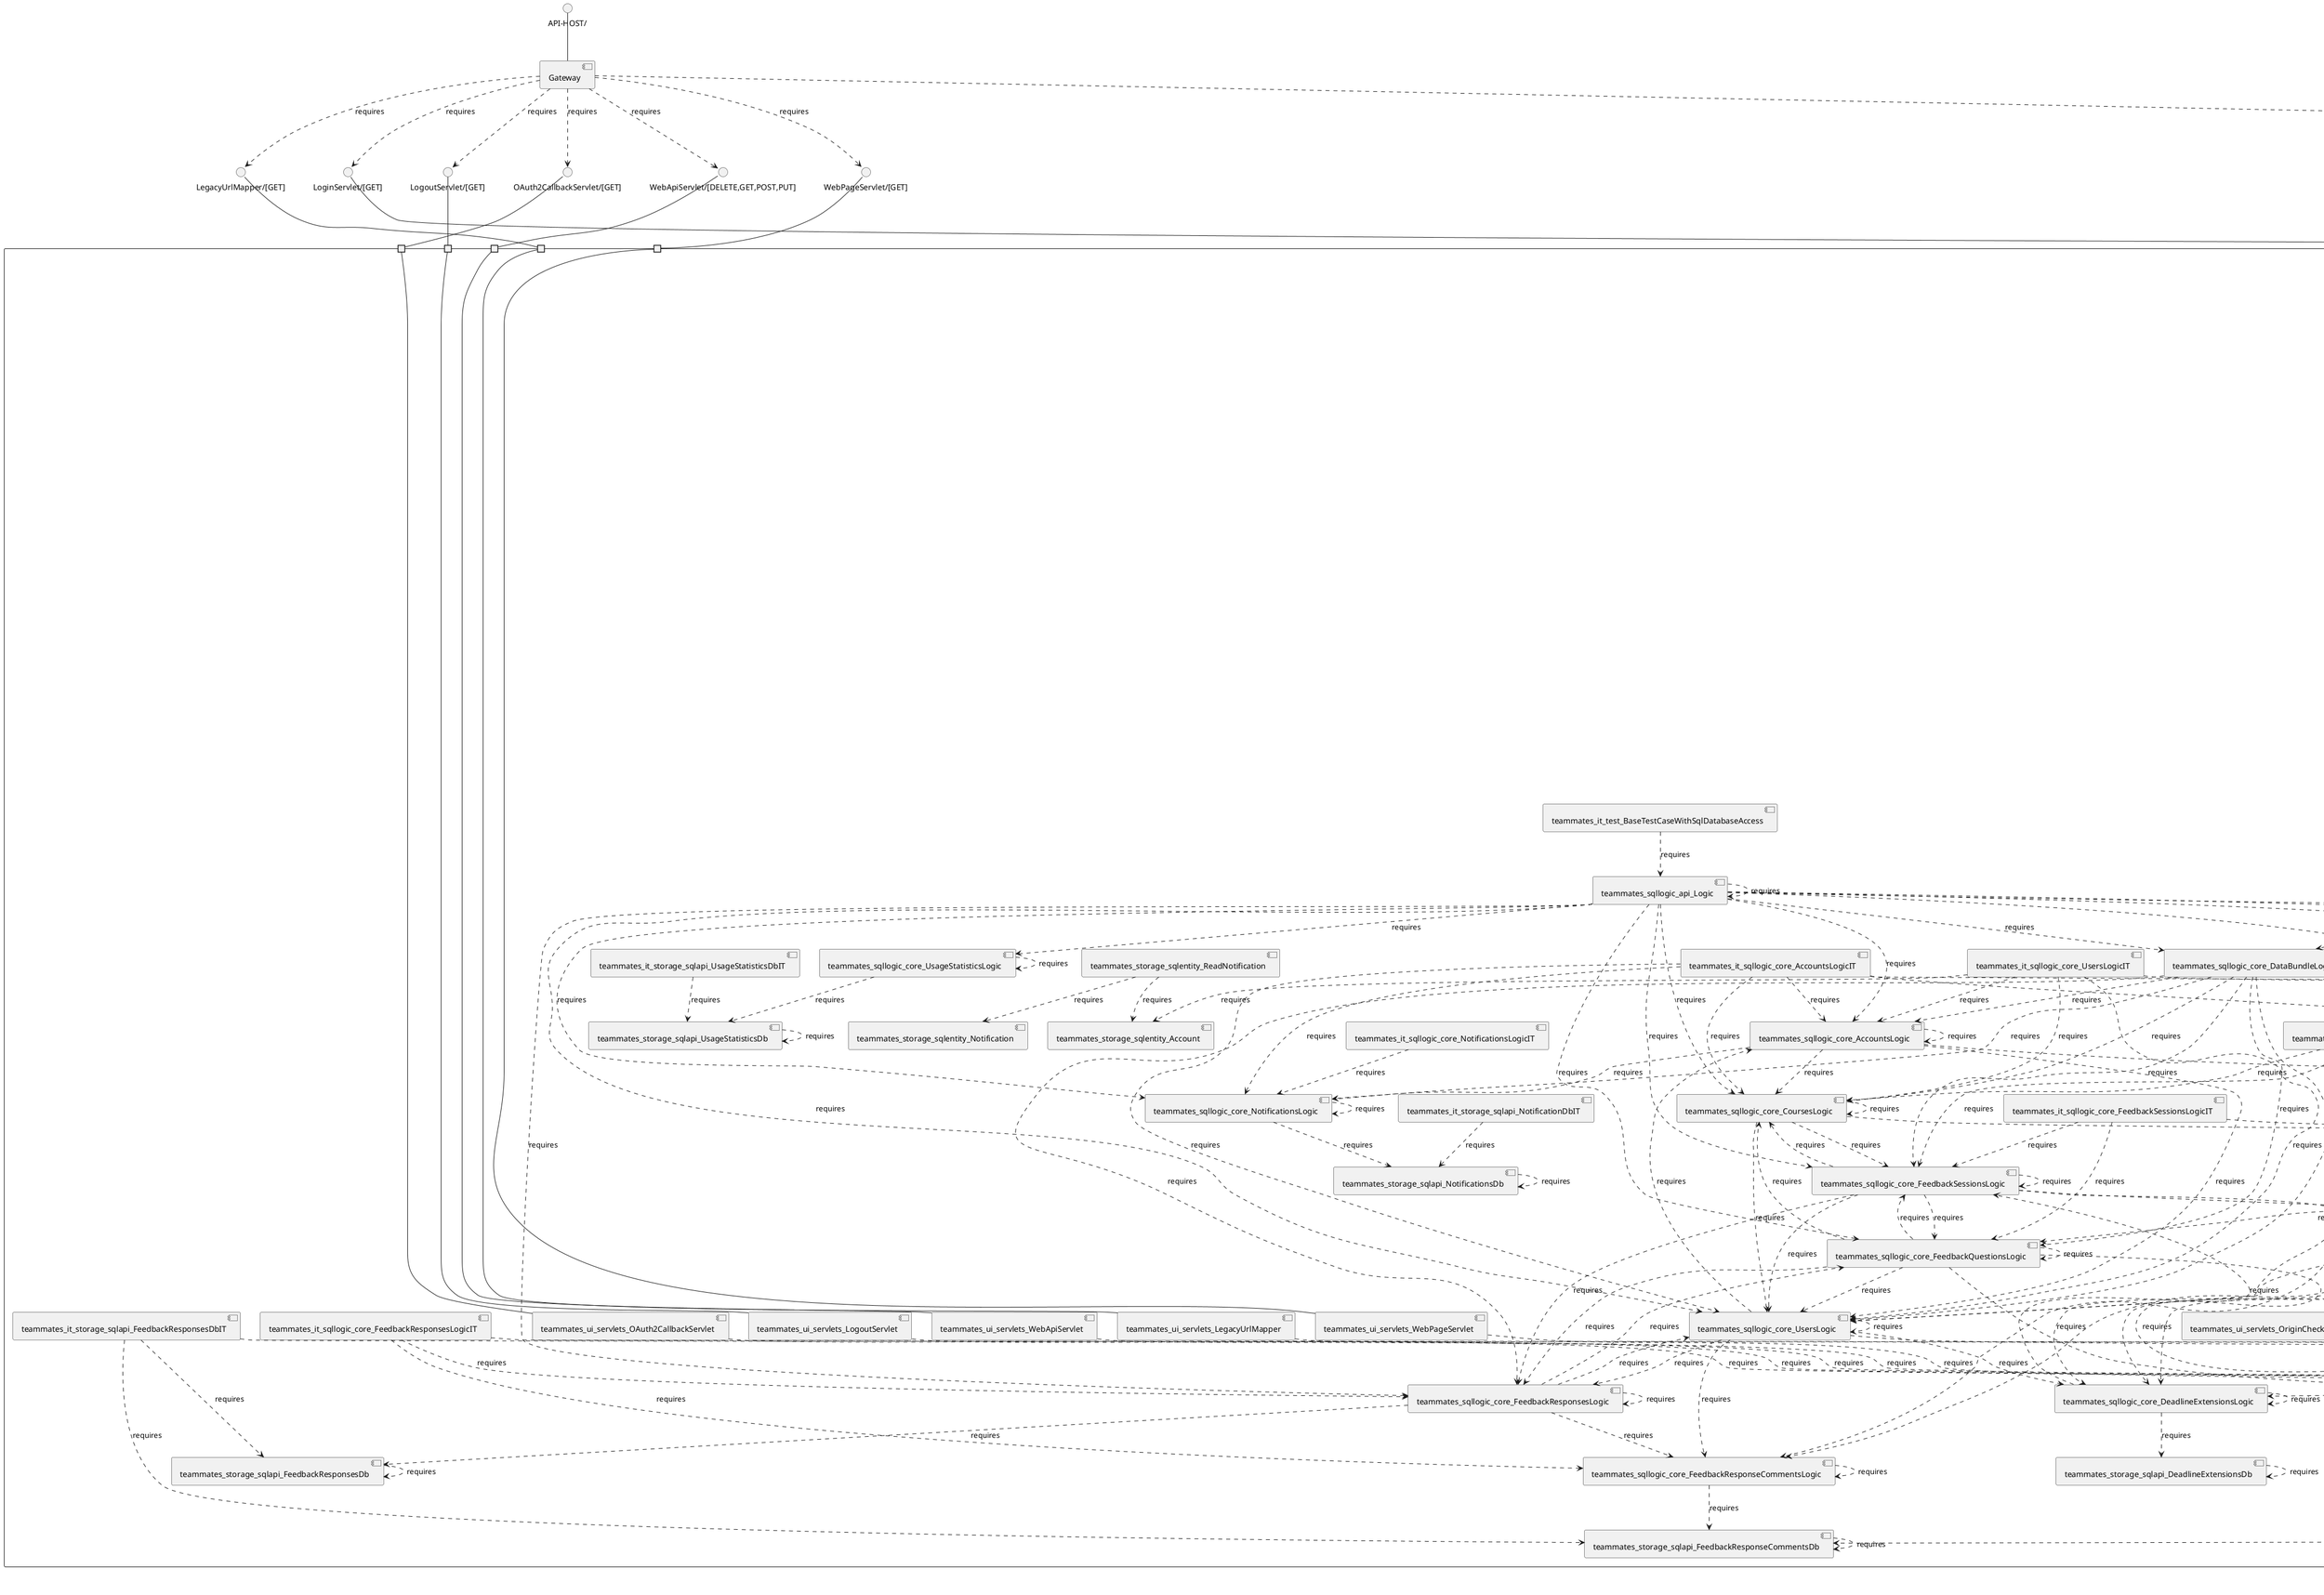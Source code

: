 @startuml
skinparam fixCircleLabelOverlapping true
skinparam componentStyle uml2
component "teammates\n\n\n\n\n\n" {
[teammates_it_storage_sqlapi_FeedbackSessionsDbIT]
[teammates_common_datatransfer_attributes_CourseAttributes]
[teammates_it_sqllogic_core_UsersLogicIT]
[teammates_common_datatransfer_questions_FeedbackRubricResponseDetails]
[teammates_client_scripts_DataMigrationForFeedbackSessionMismatchedTimezone]
[teammates_logic_external_GoogleRecaptchaService]
[teammates_ui_webapi_DatastoreBackupAction]
[teammates_ui_webapi_FeedbackSessionResendPublishedEmailWorkerAction]
[teammates_ui_output_FeedbackSessionLogData]
[teammates_storage_sqlentity_questions_FeedbackNumericalScaleQuestion]
[teammates_storage_sqlapi_UsageStatisticsDb]
[teammates_ui_webapi_UpdateInstructorPrivilegeAction]
[teammates_ui_output_FeedbackResponseCommentData]
[teammates_sqllogic_core_AccountRequestsLogic]
[teammates_logic_core_FeedbackSessionsLogic]
[teammates_storage_sqlentity_responses_FeedbackNumericalScaleResponse]
[teammates_storage_sqlsearch_AccountRequestSearchManager]
[teammates_storage_sqlentity_questions_FeedbackRubricQuestion]
[teammates_ui_webapi_CreateNotificationAction]
[teammates_storage_api_AccountsDb]
[teammates_common_datatransfer_questions_FeedbackMcqResponseDetails]
[teammates_storage_sqlentity_Student]
[teammates_it_storage_sqlapi_UsersDbIT]
[teammates_logic_core_InstructorsLogic]
[teammates_ui_webapi_CreateAccountAction]
[teammates_storage_sqlentity_FeedbackSession]
[teammates_storage_sqlapi_FeedbackSessionLogsDb]
[teammates_common_datatransfer_questions_FeedbackMsqQuestionDetails]
[teammates_it_storage_sqlsearch_AccountRequestSearchIT]
[teammates_it_storage_sqlapi_FeedbackSessionLogsDbIT]
[teammates_ui_webapi_FeedbackSessionRemindEmailWorkerAction]
[teammates_it_sqllogic_core_AccountRequestsLogicIT]
[teammates_storage_api_UsageStatisticsDb]
[teammates_storage_api_InstructorsDb]
[teammates_storage_api_FeedbackQuestionsDb]
[teammates_it_ui_webapi_SearchStudentsActionIT]
[teammates_storage_sqlentity_questions_FeedbackTextQuestion]
[teammates_ui_webapi_SubmitFeedbackResponsesAction]
[teammates_ui_output_FeedbackSessionData]
[teammates_storage_api_FeedbackResponseCommentsDb]
[teammates_ui_servlets_LegacyUrlMapper]
[teammates_it_sqllogic_core_DeadlineExtensionsLogicIT]
[teammates_it_storage_sqlsearch_InstructorSearchIT]
[teammates_logic_api_RecaptchaVerifier]
[teammates_sqllogic_core_FeedbackQuestionsLogic]
[teammates_common_util_StringHelper]
[teammates_client_scripts_testdataconversion_ConvertDatastoreJsonToSqlJson]
[teammates_storage_sqlentity_Account]
[teammates_sqllogic_core_UsageStatisticsLogic]
[teammates_it_sqllogic_core_NotificationsLogicIT]
[teammates_storage_sqlentity_questions_FeedbackContributionQuestion]
[teammates_common_datatransfer_questions_FeedbackTextResponseDetails]
[teammates_storage_search_StudentSearchManager]
[teammates_ui_webapi_UnpublishFeedbackSessionAction]
[teammates_logic_api_EmailGenerator]
[teammates_storage_sqlsearch_InstructorSearchDocument]
[teammates_storage_api_AccountRequestsDb]
[teammates_sqllogic_core_AccountsLogic]
[teammates_it_storage_sqlapi_CoursesDbIT]
[teammates_common_datatransfer_attributes_FeedbackQuestionAttributes]
[teammates_common_datatransfer_questions_FeedbackMsqResponseDetails]
[teammates_storage_sqlapi_FeedbackQuestionsDb]
[teammates_common_datatransfer_InstructorPermissionSet]
[teammates_ui_output_FeedbackResponseData]
[teammates_logic_external_EmptyRecaptchaService]
[teammates_ui_webapi_CreateFeedbackSessionLogAction]
[teammates_ui_servlets_LogoutServlet]
[teammates_sqllogic_api_Logic]
[teammates_logic_core_LogicStarter]
[teammates_storage_sqlapi_FeedbackResponseCommentsDb]
[teammates_ui_webapi_CreateFeedbackSessionAction]
[teammates_it_sqllogic_core_DataBundleLogicIT]
[teammates_storage_sqlapi_EntitiesDb]
[teammates_storage_search_StudentSearchDocument]
[teammates_it_sqllogic_core_FeedbackQuestionsLogicIT]
[teammates_it_sqllogic_core_AccountsLogicIT]
[teammates_sqllogic_core_NotificationsLogic]
[teammates_common_datatransfer_TeamEvalResult]
[teammates_logic_api_EmailSender]
[teammates_logic_core_FeedbackResponseCommentsLogic]
[teammates_storage_api_StudentsDb]
[teammates_common_datatransfer_InstructorPrivileges]
[teammates_common_datatransfer_DataBundle]
[teammates_common_datatransfer_questions_FeedbackMcqQuestionDetails]
[teammates_storage_sqlentity_responses_FeedbackConstantSumResponse]
[teammates_logic_core_FeedbackResponsesLogic]
[teammates_ui_servlets_WebPageServlet]
[teammates_common_datatransfer_questions_FeedbackConstantSumQuestionDetails]
[teammates_it_sqllogic_core_FeedbackSessionsLogicIT]
[teammates_logic_core_NotificationsLogic]
[teammates_storage_sqlapi_NotificationsDb]
[teammates_ui_servlets_OAuth2CallbackServlet]
[teammates_storage_sqlentity_Course]
[teammates_common_datatransfer_questions_FeedbackContributionResponseDetails]
[teammates_storage_sqlapi_UsersDb]
[teammates_logic_core_AccountRequestsLogic]
[teammates_storage_sqlentity_DeadlineExtension]
[teammates_storage_sqlentity_FeedbackSessionLog]
[teammates_storage_sqlentity_responses_FeedbackContributionResponse]
[teammates_ui_servlets_RequestTraceFilter]
[teammates_it_ui_webapi_SearchInstructorsActionIT]
[teammates_common_datatransfer_questions_FeedbackRankRecipientsResponseDetails]
[teammates_common_datatransfer_attributes_FeedbackResponseAttributes]
[teammates_storage_search_InstructorSearchManager]
[teammates_storage_sqlapi_CoursesDb]
[teammates_storage_api_NotificationsDb]
[teammates_logic_core_DeadlineExtensionsLogic]
[teammates_ui_servlets_LoginServlet]
[teammates_storage_sqlsearch_SearchManagerFactory]
[teammates_it_sqllogic_api_EmailGeneratorTestIT]
[teammates_client_scripts_DataMigrationForTeamNameInResponseGiver]
[teammates_logic_external_EmptyAuthService]
[teammates_it_ui_webapi_StudentSearchIndexingWorkerActionIT]
[teammates_ui_servlets_OriginCheckFilter]
[teammates_storage_sqlapi_FeedbackSessionsDb]
[teammates_sqllogic_core_DataBundleLogic]
[teammates_sqllogic_core_LogicStarter]
[teammates_it_sqllogic_core_FeedbackResponsesLogicIT]
[teammates_common_datatransfer_questions_FeedbackNumericalScaleQuestionDetails]
[teammates_ui_webapi_SendErrorReportAction]
[teammates_ui_webapi_FeedbackSessionRemindParticularUsersEmailWorkerAction]
[teammates_ui_output_FeedbackQuestionData]
[teammates_storage_sqlentity_responses_FeedbackMsqResponse]
[teammates_storage_sqlentity_questions_FeedbackConstantSumQuestion]
[teammates_ui_output_CourseData]
[teammates_common_datatransfer_questions_FeedbackRubricQuestionDetails]
[teammates_storage_sqlentity_responses_FeedbackRubricResponse]
[teammates_logic_core_FeedbackQuestionsLogic]
[teammates_common_datatransfer_SqlDataBundle]
[teammates_common_util_Logger]
[teammates_common_datatransfer_attributes_InstructorAttributes]
[teammates_storage_sqlentity_Instructor]
[teammates_storage_sqlentity_FeedbackResponseComment]
[teammates_client_scripts_PopulateCourseSearchDocuments]
[teammates_it_storage_sqlapi_UsageStatisticsDbIT]
[teammates_logic_core_StudentsLogic]
[teammates_ui_webapi_PublishFeedbackSessionAction]
[teammates_main_Application]
[teammates_it_storage_sqlsearch_StudentSearchIT]
[teammates_common_util_Config]
[teammates_ui_webapi_ArchiveCourseAction]
[teammates_logic_api_Logic]
[teammates_storage_sqlentity_Team]
[teammates_storage_search_InstructorSearchDocument]
[teammates_ui_webapi_FeedbackSessionUnpublishedEmailWorkerAction]
[teammates_logic_external_SendgridService]
[teammates_sqllogic_core_DeadlineExtensionsLogic]
[teammates_logic_core_DataBundleLogic]
[teammates_logic_external_FirebaseAuthService]
[teammates_logic_external_MailjetService]
[teammates_it_test_BaseTestCaseWithSqlDatabaseAccess]
[teammates_ui_webapi_FeedbackSessionOpeningSoonRemindersAction]
[teammates_storage_sqlapi_AccountsDb]
[teammates_storage_api_FeedbackSessionsDb]
[teammates_ui_webapi_FeedbackSessionOpeningRemindersAction]
[teammates_it_storage_sqlapi_NotificationDbIT]
[teammates_it_sqllogic_core_FeedbackSessionLogsLogicIT]
[teammates_client_scripts_GenerateUsageStatisticsObjects]
[teammates_it_ui_webapi_UpdateFeedbackSessionLogsActionIT]
[teammates_logic_core_AccountsLogic]
[teammates_ui_servlets_WebApiServlet]
[teammates_logic_external_MailgunService]
[teammates_client_scripts_testdataconversion_DataStoreToSqlConverter]
[teammates_it_storage_sqlapi_AccountsDbIT]
[teammates_logic_external_LocalTaskQueueService]
[teammates_ui_webapi_UpdateFeedbackSessionAction]
[teammates_ui_request_InstructorPrivilegeUpdateRequest]
[teammates_storage_sqlsearch_StudentSearchManager]
[teammates_storage_sqlentity_questions_FeedbackMcqQuestion]
[teammates_ui_output_InstructorPrivilegeData]
[teammates_storage_sqlentity_Section]
[teammates_storage_api_FeedbackResponsesDb]
[teammates_logic_api_TaskQueuer]
[teammates_logic_external_EmptyEmailService]
[teammates_sqllogic_api_SqlEmailGenerator]
[teammates_storage_sqlapi_DeadlineExtensionsDb]
[teammates_ui_webapi_FeedbackSessionPublishedEmailWorkerAction]
[teammates_logic_core_CoursesLogic]
[teammates_ui_webapi_CalculateUsageStatisticsAction]
[teammates_sqllogic_core_CoursesLogic]
[teammates_storage_sqlapi_AccountRequestsDb]
[teammates_storage_sqlentity_responses_FeedbackRankRecipientsResponse]
[teammates_common_datatransfer_questions_FeedbackRankOptionsResponseDetails]
[teammates_it_storage_sqlapi_FeedbackResponseCommentsDbIT]
[teammates_storage_sqlentity_responses_FeedbackRankOptionsResponse]
[teammates_sqllogic_core_FeedbackResponsesLogic]
[teammates_logic_core_UsageStatisticsLogic]
[teammates_storage_sqlentity_responses_FeedbackMcqResponse]
[teammates_common_datatransfer_questions_FeedbackTextQuestionDetails]
[teammates_storage_api_CoursesDb]
[teammates_logic_api_AuthProxy]
[teammates_it_storage_sqlapi_AccountRequestsDbIT]
[teammates_ui_webapi_FeedbackSessionClosingRemindersAction]
[teammates_sqllogic_core_FeedbackSessionsLogic]
[teammates_ui_webapi_ResetAccountRequestAction]
[teammates_ui_webapi_JoinCourseAction]
[teammates_ui_webapi_FeedbackSessionClosedRemindersAction]
[teammates_it_storage_sqlapi_FeedbackResponsesDbIT]
[teammates_storage_sqlentity_responses_FeedbackTextResponse]
[teammates_sqllogic_core_FeedbackResponseCommentsLogic]
[teammates_sqllogic_core_UsersLogic]
[teammates_common_datatransfer_questions_FeedbackConstantSumResponseDetails]
[teammates_storage_sqlapi_FeedbackResponsesDb]
[teammates_client_scripts_testdataconversion_UuidGenerator]
[teammates_storage_search_SearchManagerFactory]
[teammates_storage_search_AccountRequestSearchManager]
[teammates_logic_external_GoogleCloudTasksService]
[teammates_sqllogic_core_FeedbackSessionLogsLogic]
[teammates_it_storage_sqlapi_FeedbackQuestionsDbIT]
[teammates_storage_sqlentity_ReadNotification]
[teammates_storage_api_DeadlineExtensionsDb]
[teammates_common_datatransfer_questions_FeedbackNumericalScaleResponseDetails]
[teammates_common_datatransfer_questions_FeedbackContributionQuestionDetails]
[teammates_storage_sqlsearch_StudentSearchDocument]
[teammates_storage_sqlsearch_InstructorSearchManager]
[teammates_storage_sqlentity_questions_FeedbackMsqQuestion]
[teammates_logic_api_UserProvision]
[teammates_storage_sqlentity_Notification]
portin " " as teammates_requires_OAuth2CallbackServlet_GET_
portin " " as teammates_requires_LogoutServlet_GET_
portin " " as teammates_requires_WebApiServlet_DELETE_GET_POST_PUT_
portin " " as teammates_requires_LegacyUrlMapper_GET_
portin " " as teammates_requires_WebPageServlet_GET_
portin " " as teammates_requires_LoginServlet_GET_
[teammates_sqllogic_core_DataBundleLogic]..>[teammates_sqllogic_core_DataBundleLogic] : requires
[teammates_sqllogic_core_UsersLogic]..>[teammates_sqllogic_core_FeedbackResponseCommentsLogic] : requires
[teammates_storage_api_AccountRequestsDb]..>[teammates_storage_api_AccountRequestsDb] : requires
[teammates_logic_api_UserProvision]..>[teammates_logic_core_InstructorsLogic] : requires
[teammates_ui_output_FeedbackQuestionData]..>[teammates_common_datatransfer_questions_FeedbackNumericalScaleQuestionDetails] : requires
[teammates_logic_core_AccountRequestsLogic]..>[teammates_storage_api_AccountRequestsDb] : requires
[teammates_ui_output_FeedbackResponseData]..>[teammates_common_datatransfer_questions_FeedbackConstantSumResponseDetails] : requires
[teammates_logic_core_FeedbackSessionsLogic]..>[teammates_logic_core_StudentsLogic] : requires
[teammates_it_storage_sqlapi_UsersDbIT]..>[teammates_storage_sqlapi_AccountsDb] : requires
[teammates_it_ui_webapi_SearchStudentsActionIT]..>[teammates_storage_sqlentity_Student] : requires
[teammates_it_storage_sqlsearch_InstructorSearchIT]..>[teammates_common_datatransfer_SqlDataBundle] : requires
[teammates_sqllogic_core_DeadlineExtensionsLogic]..>[teammates_sqllogic_core_FeedbackSessionsLogic] : requires
[teammates_logic_core_StudentsLogic]..>[teammates_logic_core_FeedbackSessionsLogic] : requires
[teammates_ui_webapi_CreateAccountAction]..>[teammates_common_util_Logger] : requires
[teammates_logic_api_AuthProxy]..>[teammates_logic_external_EmptyAuthService] : requires
[teammates_logic_api_RecaptchaVerifier]..>[teammates_logic_external_GoogleRecaptchaService] : requires
[teammates_it_sqllogic_core_FeedbackResponsesLogicIT]..>[teammates_sqllogic_core_FeedbackResponsesLogic] : requires
[teammates_storage_sqlapi_DeadlineExtensionsDb]..>[teammates_storage_sqlapi_DeadlineExtensionsDb] : requires
[teammates_logic_api_UserProvision]..>[teammates_logic_api_UserProvision] : requires
[teammates_common_datatransfer_attributes_FeedbackResponseAttributes]..>[teammates_common_datatransfer_questions_FeedbackConstantSumResponseDetails] : requires
[teammates_storage_sqlapi_FeedbackQuestionsDb]..>[teammates_storage_sqlapi_FeedbackQuestionsDb] : requires
[teammates_sqllogic_core_NotificationsLogic]..>[teammates_storage_sqlapi_NotificationsDb] : requires
[teammates_logic_core_FeedbackSessionsLogic]..>[teammates_logic_core_InstructorsLogic] : requires
[teammates_it_sqllogic_api_EmailGeneratorTestIT]..>[teammates_common_datatransfer_SqlDataBundle] : requires
[teammates_storage_sqlapi_FeedbackResponsesDb]..>[teammates_storage_sqlapi_FeedbackResponsesDb] : requires
[teammates_logic_core_CoursesLogic]..>[teammates_logic_core_DeadlineExtensionsLogic] : requires
[teammates_logic_api_UserProvision]..>[teammates_logic_core_StudentsLogic] : requires
[teammates_logic_core_CoursesLogic]..>[teammates_storage_api_CoursesDb] : requires
[teammates_logic_core_FeedbackSessionsLogic]..>[teammates_storage_api_FeedbackSessionsDb] : requires
[teammates_client_scripts_testdataconversion_DataStoreToSqlConverter]..>[teammates_client_scripts_testdataconversion_UuidGenerator] : requires
[teammates_ui_output_FeedbackResponseData]..>[teammates_common_datatransfer_questions_FeedbackMcqResponseDetails] : requires
[teammates_sqllogic_core_CoursesLogic]..>[teammates_sqllogic_core_UsersLogic] : requires
[teammates_logic_api_Logic]..>[teammates_logic_core_AccountsLogic] : requires
[teammates_client_scripts_GenerateUsageStatisticsObjects]..>[teammates_logic_api_Logic] : requires
[teammates_sqllogic_api_SqlEmailGenerator]..>[teammates_sqllogic_core_CoursesLogic] : requires
[teammates_logic_core_FeedbackSessionsLogic]..>[teammates_logic_core_FeedbackResponsesLogic] : requires
[teammates_sqllogic_core_FeedbackSessionLogsLogic]..>[teammates_sqllogic_core_FeedbackSessionLogsLogic] : requires
[teammates_it_sqllogic_core_FeedbackQuestionsLogicIT]..>[teammates_common_datatransfer_SqlDataBundle] : requires
[teammates_common_datatransfer_attributes_FeedbackResponseAttributes]..>[teammates_common_datatransfer_questions_FeedbackContributionResponseDetails] : requires
[teammates_storage_sqlentity_FeedbackResponseComment]..>[teammates_storage_sqlentity_responses_FeedbackNumericalScaleResponse] : requires
[teammates_sqllogic_api_SqlEmailGenerator]..>[teammates_sqllogic_core_FeedbackSessionsLogic] : requires
[teammates_sqllogic_api_Logic]..>[teammates_sqllogic_api_Logic] : requires
[teammates_logic_core_UsageStatisticsLogic]..>[teammates_logic_core_StudentsLogic] : requires
[teammates_sqllogic_core_NotificationsLogic]..>[teammates_sqllogic_core_NotificationsLogic] : requires
[teammates_ui_output_FeedbackSessionData]..>[teammates_common_datatransfer_InstructorPermissionSet] : requires
[teammates_sqllogic_core_DataBundleLogic]..>[teammates_sqllogic_core_AccountsLogic] : requires
[teammates_logic_core_UsageStatisticsLogic]..>[teammates_storage_api_UsageStatisticsDb] : requires
[teammates_logic_core_AccountsLogic]..>[teammates_logic_core_CoursesLogic] : requires
[teammates_logic_core_AccountsLogic]..>[teammates_storage_api_AccountsDb] : requires
[teammates_common_datatransfer_InstructorPrivileges]..>[teammates_common_datatransfer_InstructorPermissionSet] : requires
[teammates_storage_search_InstructorSearchManager]..>[teammates_storage_api_CoursesDb] : requires
[teammates_logic_api_TaskQueuer]..>[teammates_common_util_Logger] : requires
[teammates_sqllogic_core_AccountsLogic]..>[teammates_sqllogic_core_AccountsLogic] : requires
[teammates_it_storage_sqlapi_FeedbackSessionLogsDbIT]..>[teammates_common_datatransfer_SqlDataBundle] : requires
[teammates_logic_core_UsageStatisticsLogic]..>[teammates_logic_core_CoursesLogic] : requires
[teammates_storage_search_InstructorSearchDocument]..>[teammates_common_datatransfer_attributes_CourseAttributes] : requires
[teammates_it_sqllogic_core_UsersLogicIT]..>[teammates_sqllogic_core_CoursesLogic] : requires
[teammates_ui_output_FeedbackResponseData]..>[teammates_common_datatransfer_questions_FeedbackContributionResponseDetails] : requires
[teammates_ui_servlets_LoginServlet]..>[teammates_common_util_Logger] : requires
[teammates_logic_core_UsageStatisticsLogic]..>[teammates_logic_core_InstructorsLogic] : requires
[teammates_sqllogic_core_FeedbackResponseCommentsLogic]..>[teammates_storage_sqlapi_FeedbackResponseCommentsDb] : requires
[teammates_ui_webapi_CreateFeedbackSessionLogAction]..>[teammates_common_util_Logger] : requires
[teammates_ui_servlets_OAuth2CallbackServlet]..>[teammates_common_util_Logger] : requires
[teammates_sqllogic_core_DataBundleLogic]..>[teammates_sqllogic_core_FeedbackSessionsLogic] : requires
[teammates_sqllogic_core_AccountsLogic]..>[teammates_storage_sqlapi_AccountsDb] : requires
[teammates_storage_sqlentity_FeedbackResponseComment]..>[teammates_storage_sqlentity_responses_FeedbackTextResponse] : requires
[teammates_logic_api_TaskQueuer]..>[teammates_logic_external_GoogleCloudTasksService] : requires
[teammates_logic_core_FeedbackResponsesLogic]..>[teammates_logic_core_FeedbackResponseCommentsLogic] : requires
[teammates_sqllogic_core_UsersLogic]..>[teammates_storage_sqlapi_UsersDb] : requires
[teammates_logic_core_DataBundleLogic]..>[teammates_storage_api_InstructorsDb] : requires
[teammates_sqllogic_core_CoursesLogic]..>[teammates_storage_sqlapi_CoursesDb] : requires
[teammates_logic_api_Logic]..>[teammates_logic_core_UsageStatisticsLogic] : requires
[teammates_logic_core_FeedbackResponseCommentsLogic]..>[teammates_logic_core_InstructorsLogic] : requires
[teammates_sqllogic_core_AccountsLogic]..>[teammates_sqllogic_core_CoursesLogic] : requires
[teammates_it_sqllogic_core_DeadlineExtensionsLogicIT]..>[teammates_common_datatransfer_SqlDataBundle] : requires
[teammates_logic_core_StudentsLogic]..>[teammates_logic_core_FeedbackResponsesLogic] : requires
[teammates_ui_webapi_FeedbackSessionOpeningSoonRemindersAction]..>[teammates_common_util_Logger] : requires
[teammates_storage_sqlentity_responses_FeedbackNumericalScaleResponse]..>[teammates_common_datatransfer_questions_FeedbackNumericalScaleResponseDetails] : requires
[teammates_logic_api_Logic]..>[teammates_logic_core_FeedbackSessionsLogic] : requires
[teammates_storage_sqlsearch_SearchManagerFactory]..>[teammates_storage_sqlsearch_InstructorSearchManager] : requires
[teammates_sqllogic_core_UsersLogic]..>[teammates_sqllogic_core_FeedbackResponsesLogic] : requires
[teammates_logic_core_InstructorsLogic]..>[teammates_storage_api_InstructorsDb] : requires
[teammates_it_storage_sqlsearch_InstructorSearchIT]..>[teammates_storage_sqlapi_UsersDb] : requires
[teammates_logic_core_InstructorsLogic]..>[teammates_logic_core_DeadlineExtensionsLogic] : requires
[teammates_logic_core_FeedbackQuestionsLogic]..>[teammates_common_util_Logger] : requires
[teammates_sqllogic_api_Logic]..>[teammates_sqllogic_core_FeedbackQuestionsLogic] : requires
[teammates_logic_core_AccountRequestsLogic]..>[teammates_logic_core_AccountRequestsLogic] : requires
[teammates_sqllogic_core_DataBundleLogic]..>[teammates_sqllogic_core_UsersLogic] : requires
[teammates_ui_servlets_LogoutServlet]..>[teammates_common_util_Logger] : requires
[teammates_it_sqllogic_core_FeedbackQuestionsLogicIT]..>[teammates_sqllogic_core_FeedbackQuestionsLogic] : requires
[teammates_storage_api_InstructorsDb]..>[teammates_storage_api_InstructorsDb] : requires
[teammates_storage_sqlentity_responses_FeedbackContributionResponse]..>[teammates_common_datatransfer_questions_FeedbackContributionResponseDetails] : requires
[teammates_storage_sqlapi_FeedbackSessionLogsDb]..>[teammates_storage_sqlapi_FeedbackSessionLogsDb] : requires
[teammates_storage_sqlentity_Section]..>[teammates_storage_sqlentity_Course] : requires
[teammates_ui_webapi_FeedbackSessionRemindParticularUsersEmailWorkerAction]..>[teammates_common_util_Logger] : requires
[teammates_storage_sqlsearch_AccountRequestSearchManager]..>[teammates_storage_sqlapi_AccountRequestsDb] : requires
[teammates_storage_sqlsearch_StudentSearchManager]..>[teammates_storage_sqlapi_UsersDb] : requires
[teammates_logic_core_FeedbackResponseCommentsLogic]..>[teammates_logic_core_FeedbackResponsesLogic] : requires
[teammates_logic_api_RecaptchaVerifier]..>[teammates_logic_api_RecaptchaVerifier] : requires
[teammates_logic_core_UsageStatisticsLogic]..>[teammates_logic_core_AccountRequestsLogic] : requires
[teammates_storage_search_StudentSearchManager]..>[teammates_storage_api_StudentsDb] : requires
[teammates_it_sqllogic_core_UsersLogicIT]..>[teammates_sqllogic_core_AccountsLogic] : requires
[teammates_sqllogic_core_FeedbackQuestionsLogic]..>[teammates_sqllogic_core_UsersLogic] : requires
[teammates_it_sqllogic_core_AccountsLogicIT]..>[teammates_common_datatransfer_SqlDataBundle] : requires
[teammates_sqllogic_core_FeedbackQuestionsLogic]..>[teammates_sqllogic_core_FeedbackResponsesLogic] : requires
[teammates_logic_core_FeedbackSessionsLogic]..>[teammates_logic_core_CoursesLogic] : requires
[teammates_logic_core_InstructorsLogic]..>[teammates_logic_core_FeedbackResponsesLogic] : requires
[teammates_common_datatransfer_attributes_FeedbackResponseAttributes]..>[teammates_common_datatransfer_questions_FeedbackMcqResponseDetails] : requires
[teammates_ui_webapi_CreateFeedbackSessionAction]..>[teammates_common_util_Logger] : requires
[teammates_sqllogic_api_Logic]..>[teammates_sqllogic_core_FeedbackResponseCommentsLogic] : requires
[teammates_storage_api_FeedbackResponseCommentsDb]..>[teammates_storage_api_FeedbackResponseCommentsDb] : requires
[teammates_sqllogic_core_DataBundleLogic]..>[teammates_sqllogic_core_FeedbackQuestionsLogic] : requires
[teammates_it_storage_sqlapi_UsageStatisticsDbIT]..>[teammates_storage_sqlapi_UsageStatisticsDb] : requires
[teammates_it_storage_sqlapi_FeedbackSessionsDbIT]..>[teammates_storage_sqlapi_CoursesDb] : requires
[teammates_logic_api_TaskQueuer]..>[teammates_logic_external_LocalTaskQueueService] : requires
[teammates_logic_api_Logic]..>[teammates_logic_core_FeedbackQuestionsLogic] : requires
[teammates_ui_output_FeedbackResponseData]..>[teammates_common_datatransfer_questions_FeedbackRankOptionsResponseDetails] : requires
[teammates_storage_sqlentity_FeedbackResponseComment]..>[teammates_storage_sqlentity_responses_FeedbackRubricResponse] : requires
[teammates_ui_output_FeedbackResponseData]..>[teammates_common_datatransfer_questions_FeedbackRubricResponseDetails] : requires
[teammates_logic_core_FeedbackQuestionsLogic]..>[teammates_logic_core_FeedbackResponsesLogic] : requires
[teammates_storage_sqlentity_FeedbackSessionLog]..>[teammates_storage_sqlentity_Student] : requires
[teammates_sqllogic_core_FeedbackSessionsLogic]..>[teammates_sqllogic_core_FeedbackSessionsLogic] : requires
[teammates_ui_webapi_JoinCourseAction]..>[teammates_common_util_Logger] : requires
[teammates_it_ui_webapi_UpdateFeedbackSessionLogsActionIT]..>[teammates_storage_sqlentity_Course] : requires
[teammates_ui_webapi_PublishFeedbackSessionAction]..>[teammates_common_util_Logger] : requires
[teammates_ui_webapi_ResetAccountRequestAction]..>[teammates_common_util_Logger] : requires
[teammates_sqllogic_core_DataBundleLogic]..>[teammates_sqllogic_core_CoursesLogic] : requires
[teammates_logic_api_Logic]..>[teammates_logic_core_DataBundleLogic] : requires
[teammates_it_storage_sqlapi_UsersDbIT]..>[teammates_storage_sqlapi_CoursesDb] : requires
[teammates_sqllogic_api_SqlEmailGenerator]..>[teammates_sqllogic_core_UsersLogic] : requires
[teammates_logic_core_StudentsLogic]..>[teammates_logic_core_DeadlineExtensionsLogic] : requires
[teammates_storage_api_UsageStatisticsDb]..>[teammates_storage_api_UsageStatisticsDb] : requires
[teammates_common_datatransfer_attributes_FeedbackQuestionAttributes]..>[teammates_common_datatransfer_questions_FeedbackRubricQuestionDetails] : requires
[teammates_logic_core_CoursesLogic]..>[teammates_logic_core_FeedbackSessionsLogic] : requires
[teammates_logic_core_CoursesLogic]..>[teammates_logic_core_CoursesLogic] : requires
[teammates_ui_webapi_ArchiveCourseAction]..>[teammates_common_util_Logger] : requires
[teammates_storage_api_DeadlineExtensionsDb]..>[teammates_storage_api_DeadlineExtensionsDb] : requires
[teammates_logic_core_FeedbackSessionsLogic]..>[teammates_logic_core_FeedbackSessionsLogic] : requires
[teammates_storage_sqlentity_FeedbackResponseComment]..>[teammates_storage_sqlentity_responses_FeedbackContributionResponse] : requires
[teammates_it_ui_webapi_StudentSearchIndexingWorkerActionIT]..>[teammates_storage_sqlentity_Student] : requires
[teammates_storage_sqlentity_questions_FeedbackConstantSumQuestion]..>[teammates_common_datatransfer_questions_FeedbackConstantSumQuestionDetails] : requires
[teammates_main_Application]..>[teammates_common_util_Logger] : requires
[teammates_ui_servlets_RequestTraceFilter]..>[teammates_common_util_Logger] : requires
[teammates_it_storage_sqlapi_FeedbackQuestionsDbIT]..>[teammates_storage_sqlapi_FeedbackQuestionsDb] : requires
[teammates_logic_core_DataBundleLogic]..>[teammates_storage_api_FeedbackQuestionsDb] : requires
[teammates_logic_core_InstructorsLogic]..>[teammates_logic_core_FeedbackSessionsLogic] : requires
[teammates_logic_core_FeedbackQuestionsLogic]..>[teammates_storage_api_FeedbackQuestionsDb] : requires
[teammates_logic_core_InstructorsLogic]..>[teammates_logic_core_InstructorsLogic] : requires
[teammates_it_sqllogic_core_FeedbackSessionsLogicIT]..>[teammates_sqllogic_core_FeedbackSessionsLogic] : requires
[teammates_storage_sqlentity_FeedbackResponseComment]..>[teammates_storage_sqlentity_responses_FeedbackConstantSumResponse] : requires
[teammates_it_sqllogic_core_FeedbackSessionsLogicIT]..>[teammates_common_datatransfer_SqlDataBundle] : requires
[teammates_storage_sqlentity_FeedbackResponseComment]..>[teammates_storage_sqlentity_responses_FeedbackRankOptionsResponse] : requires
[teammates_logic_core_AccountsLogic]..>[teammates_logic_core_AccountsLogic] : requires
[teammates_logic_api_EmailSender]..>[teammates_logic_external_MailgunService] : requires
[teammates_ui_webapi_FeedbackSessionOpeningRemindersAction]..>[teammates_common_util_Logger] : requires
[teammates_logic_api_RecaptchaVerifier]..>[teammates_logic_external_EmptyRecaptchaService] : requires
[teammates_logic_core_NotificationsLogic]..>[teammates_logic_core_NotificationsLogic] : requires
[teammates_common_datatransfer_attributes_FeedbackQuestionAttributes]..>[teammates_common_datatransfer_questions_FeedbackMcqQuestionDetails] : requires
[teammates_storage_api_CoursesDb]..>[teammates_storage_api_CoursesDb] : requires
[teammates_logic_core_FeedbackResponseCommentsLogic]..>[teammates_logic_core_StudentsLogic] : requires
[teammates_sqllogic_core_AccountRequestsLogic]..>[teammates_storage_sqlapi_AccountRequestsDb] : requires
[teammates_sqllogic_api_Logic]..>[teammates_sqllogic_core_UsersLogic] : requires
[teammates_sqllogic_api_Logic]..>[teammates_sqllogic_core_FeedbackSessionLogsLogic] : requires
[teammates_common_datatransfer_attributes_FeedbackResponseAttributes]..>[teammates_common_datatransfer_questions_FeedbackRankOptionsResponseDetails] : requires
[teammates_it_storage_sqlapi_FeedbackSessionLogsDbIT]..>[teammates_storage_sqlapi_FeedbackSessionLogsDb] : requires
[teammates_sqllogic_core_FeedbackResponsesLogic]..>[teammates_sqllogic_core_FeedbackQuestionsLogic] : requires
[teammates_storage_sqlentity_responses_FeedbackRankRecipientsResponse]..>[teammates_common_datatransfer_questions_FeedbackRankRecipientsResponseDetails] : requires
[teammates_sqllogic_core_FeedbackSessionsLogic]..>[teammates_common_util_Logger] : requires
[teammates_logic_api_EmailGenerator]..>[teammates_logic_api_EmailGenerator] : requires
[teammates_sqllogic_core_FeedbackSessionsLogic]..>[teammates_sqllogic_core_UsersLogic] : requires
[teammates_ui_webapi_FeedbackSessionClosedRemindersAction]..>[teammates_common_util_Logger] : requires
[teammates_sqllogic_core_UsageStatisticsLogic]..>[teammates_sqllogic_core_UsageStatisticsLogic] : requires
[teammates_logic_api_Logic]..>[teammates_logic_core_FeedbackResponsesLogic] : requires
[teammates_client_scripts_PopulateCourseSearchDocuments]..>[teammates_logic_api_Logic] : requires
[teammates_sqllogic_core_CoursesLogic]..>[teammates_sqllogic_core_FeedbackSessionsLogic] : requires
[teammates_logic_core_FeedbackResponseCommentsLogic]..>[teammates_logic_core_CoursesLogic] : requires
[teammates_ui_servlets_WebPageServlet]..>[teammates_common_util_Logger] : requires
[teammates_sqllogic_core_DataBundleLogic]..>[teammates_sqllogic_core_DeadlineExtensionsLogic] : requires
[teammates_sqllogic_core_UsersLogic]..>[teammates_sqllogic_core_AccountsLogic] : requires
[teammates_ui_webapi_SubmitFeedbackResponsesAction]..>[teammates_common_util_Logger] : requires
[teammates_logic_api_AuthProxy]..>[teammates_logic_external_FirebaseAuthService] : requires
[teammates_sqllogic_core_FeedbackSessionLogsLogic]..>[teammates_storage_sqlapi_FeedbackSessionLogsDb] : requires
[teammates_storage_sqlentity_FeedbackResponseComment]..>[teammates_storage_sqlentity_Section] : requires
[teammates_logic_core_UsageStatisticsLogic]..>[teammates_logic_core_FeedbackResponsesLogic] : requires
[teammates_logic_core_NotificationsLogic]..>[teammates_storage_api_NotificationsDb] : requires
[teammates_it_ui_webapi_SearchInstructorsActionIT]..>[teammates_storage_sqlentity_Instructor] : requires
[teammates_logic_core_DataBundleLogic]..>[teammates_storage_api_NotificationsDb] : requires
[teammates_ui_output_FeedbackQuestionData]..>[teammates_common_datatransfer_questions_FeedbackMcqQuestionDetails] : requires
[teammates_sqllogic_core_FeedbackResponsesLogic]..>[teammates_sqllogic_core_FeedbackResponsesLogic] : requires
[teammates_it_sqllogic_core_UsersLogicIT]..>[teammates_sqllogic_core_UsersLogic] : requires
[teammates_storage_sqlentity_questions_FeedbackNumericalScaleQuestion]..>[teammates_common_datatransfer_questions_FeedbackNumericalScaleQuestionDetails] : requires
[teammates_logic_external_GoogleRecaptchaService]..>[teammates_common_util_Logger] : requires
[teammates_common_util_StringHelper]..>[teammates_common_util_Logger] : requires
[teammates_logic_core_FeedbackResponseCommentsLogic]..>[teammates_logic_core_FeedbackSessionsLogic] : requires
[teammates_storage_sqlsearch_SearchManagerFactory]..>[teammates_storage_sqlsearch_AccountRequestSearchManager] : requires
[teammates_storage_search_SearchManagerFactory]..>[teammates_storage_search_AccountRequestSearchManager] : requires
[teammates_logic_core_AccountsLogic]..>[teammates_logic_core_InstructorsLogic] : requires
[teammates_client_scripts_DataMigrationForFeedbackSessionMismatchedTimezone]..>[teammates_logic_core_CoursesLogic] : requires
[teammates_it_storage_sqlapi_FeedbackQuestionsDbIT]..>[teammates_common_datatransfer_SqlDataBundle] : requires
[teammates_sqllogic_core_DeadlineExtensionsLogic]..>[teammates_storage_sqlapi_DeadlineExtensionsDb] : requires
[teammates_logic_core_AccountsLogic]..>[teammates_storage_sqlapi_AccountsDb] : requires
[teammates_logic_core_FeedbackSessionsLogic]..>[teammates_logic_core_FeedbackQuestionsLogic] : requires
[teammates_logic_core_FeedbackQuestionsLogic]..>[teammates_logic_core_FeedbackQuestionsLogic] : requires
[teammates_logic_api_TaskQueuer]..>[teammates_logic_api_TaskQueuer] : requires
[teammates_it_storage_sqlsearch_StudentSearchIT]..>[teammates_common_datatransfer_SqlDataBundle] : requires
[teammates_storage_sqlentity_FeedbackSession]..>[teammates_storage_sqlentity_Course] : requires
[teammates_it_sqllogic_core_FeedbackResponsesLogicIT]..>[teammates_sqllogic_core_FeedbackResponseCommentsLogic] : requires
[teammates_it_sqllogic_core_AccountsLogicIT]..>[teammates_sqllogic_core_UsersLogic] : requires
[teammates_logic_core_LogicStarter]..>[teammates_common_util_Logger] : requires
[teammates_logic_core_FeedbackQuestionsLogic]..>[teammates_logic_core_FeedbackSessionsLogic] : requires
[teammates_sqllogic_core_FeedbackResponsesLogic]..>[teammates_sqllogic_core_FeedbackResponseCommentsLogic] : requires
[teammates_storage_api_AccountsDb]..>[teammates_storage_api_AccountsDb] : requires
[teammates_ui_request_InstructorPrivilegeUpdateRequest]..>[teammates_common_datatransfer_InstructorPrivileges] : requires
[teammates_sqllogic_api_Logic]..>[teammates_sqllogic_core_AccountRequestsLogic] : requires
[teammates_it_storage_sqlapi_UsersDbIT]..>[teammates_storage_sqlapi_UsersDb] : requires
[teammates_ui_webapi_FeedbackSessionClosingRemindersAction]..>[teammates_common_util_Logger] : requires
[teammates_it_storage_sqlapi_FeedbackResponseCommentsDbIT]..>[teammates_common_datatransfer_SqlDataBundle] : requires
[teammates_logic_api_Logic]..>[teammates_logic_core_InstructorsLogic] : requires
[teammates_logic_core_DataBundleLogic]..>[teammates_storage_api_DeadlineExtensionsDb] : requires
[teammates_sqllogic_core_FeedbackSessionsLogic]..>[teammates_sqllogic_core_CoursesLogic] : requires
[teammates_logic_core_DataBundleLogic]..>[teammates_storage_api_FeedbackResponsesDb] : requires
[teammates_logic_api_EmailSender]..>[teammates_logic_external_EmptyEmailService] : requires
[teammates_ui_webapi_UnpublishFeedbackSessionAction]..>[teammates_common_util_Logger] : requires
[teammates_common_datatransfer_attributes_FeedbackResponseAttributes]..>[teammates_common_datatransfer_questions_FeedbackRubricResponseDetails] : requires
[teammates_it_sqllogic_core_FeedbackResponsesLogicIT]..>[teammates_common_datatransfer_SqlDataBundle] : requires
[teammates_ui_webapi_FeedbackSessionResendPublishedEmailWorkerAction]..>[teammates_common_util_Logger] : requires
[teammates_storage_sqlentity_responses_FeedbackConstantSumResponse]..>[teammates_common_datatransfer_questions_FeedbackConstantSumResponseDetails] : requires
[teammates_ui_webapi_CreateNotificationAction]..>[teammates_common_util_Logger] : requires
[teammates_ui_webapi_DatastoreBackupAction]..>[teammates_common_util_Logger] : requires
[teammates_it_sqllogic_core_UsersLogicIT]..>[teammates_storage_sqlentity_Course] : requires
[teammates_storage_api_FeedbackResponseCommentsDb]..>[teammates_common_util_Logger] : requires
[teammates_storage_api_FeedbackResponsesDb]..>[teammates_storage_api_FeedbackResponsesDb] : requires
[teammates_logic_core_CoursesLogic]..>[teammates_logic_core_StudentsLogic] : requires
[teammates_logic_external_FirebaseAuthService]..>[teammates_common_util_Logger] : requires
[teammates_it_storage_sqlapi_AccountsDbIT]..>[teammates_storage_sqlapi_AccountsDb] : requires
[teammates_storage_sqlentity_questions_FeedbackTextQuestion]..>[teammates_common_datatransfer_questions_FeedbackTextQuestionDetails] : requires
[teammates_storage_sqlentity_questions_FeedbackMsqQuestion]..>[teammates_common_datatransfer_questions_FeedbackMsqQuestionDetails] : requires
[teammates_logic_core_CoursesLogic]..>[teammates_common_util_Logger] : requires
[teammates_logic_api_EmailSender]..>[teammates_logic_external_SendgridService] : requires
[teammates_logic_core_DataBundleLogic]..>[teammates_storage_api_AccountsDb] : requires
[teammates_storage_search_SearchManagerFactory]..>[teammates_storage_search_InstructorSearchManager] : requires
[teammates_storage_search_SearchManagerFactory]..>[teammates_storage_search_StudentSearchManager] : requires
[teammates_common_datatransfer_TeamEvalResult]..>[teammates_common_util_Logger] : requires
[teammates_sqllogic_core_DataBundleLogic]..>[teammates_sqllogic_core_FeedbackResponsesLogic] : requires
[teammates_storage_sqlentity_Instructor]..>[teammates_common_datatransfer_InstructorPrivileges] : requires
[teammates_logic_core_DataBundleLogic]..>[teammates_storage_api_FeedbackResponseCommentsDb] : requires
[teammates_sqllogic_core_FeedbackQuestionsLogic]..>[teammates_sqllogic_core_CoursesLogic] : requires
[teammates_it_storage_sqlapi_FeedbackSessionsDbIT]..>[teammates_storage_sqlapi_FeedbackSessionsDb] : requires
[teammates_common_datatransfer_attributes_FeedbackResponseAttributes]..>[teammates_common_datatransfer_questions_FeedbackMsqResponseDetails] : requires
[teammates_sqllogic_api_Logic]..>[teammates_sqllogic_core_FeedbackSessionsLogic] : requires
[teammates_storage_api_FeedbackSessionsDb]..>[teammates_storage_api_FeedbackSessionsDb] : requires
[teammates_storage_api_StudentsDb]..>[teammates_common_util_Logger] : requires
[teammates_sqllogic_core_FeedbackResponsesLogic]..>[teammates_storage_sqlapi_FeedbackResponsesDb] : requires
[teammates_logic_core_FeedbackSessionsLogic]..>[teammates_logic_core_FeedbackResponseCommentsLogic] : requires
[teammates_storage_sqlentity_responses_FeedbackMsqResponse]..>[teammates_common_datatransfer_questions_FeedbackMsqResponseDetails] : requires
[teammates_storage_sqlentity_DeadlineExtension]..>[teammates_storage_sqlentity_Instructor] : requires
[teammates_sqllogic_core_UsageStatisticsLogic]..>[teammates_storage_sqlapi_UsageStatisticsDb] : requires
[teammates_logic_api_EmailGenerator]..>[teammates_logic_core_InstructorsLogic] : requires
[teammates_it_ui_webapi_SearchStudentsActionIT]..>[teammates_storage_sqlentity_Instructor] : requires
[teammates_ui_servlets_LegacyUrlMapper]..>[teammates_common_util_Logger] : requires
[teammates_logic_api_Logic]..>[teammates_logic_core_AccountRequestsLogic] : requires
[teammates_it_storage_sqlapi_UsersDbIT]..>[teammates_storage_sqlentity_Student] : requires
[teammates_storage_sqlentity_ReadNotification]..>[teammates_storage_sqlentity_Notification] : requires
[teammates_it_test_BaseTestCaseWithSqlDatabaseAccess]..>[teammates_sqllogic_api_Logic] : requires
[teammates_logic_api_EmailGenerator]..>[teammates_logic_core_StudentsLogic] : requires
[teammates_storage_sqlentity_FeedbackResponseComment]..>[teammates_storage_sqlentity_responses_FeedbackMcqResponse] : requires
[teammates_ui_webapi_UpdateInstructorPrivilegeAction]..>[teammates_common_util_Logger] : requires
[teammates_client_scripts_testdataconversion_ConvertDatastoreJsonToSqlJson]..>[teammates_common_datatransfer_SqlDataBundle] : requires
[teammates_storage_sqlsearch_InstructorSearchManager]..>[teammates_storage_sqlapi_UsersDb] : requires
[teammates_it_sqllogic_api_EmailGeneratorTestIT]..>[teammates_sqllogic_api_SqlEmailGenerator] : requires
[teammates_storage_sqlapi_NotificationsDb]..>[teammates_storage_sqlapi_NotificationsDb] : requires
[teammates_logic_core_StudentsLogic]..>[teammates_storage_api_StudentsDb] : requires
[teammates_storage_sqlentity_questions_FeedbackContributionQuestion]..>[teammates_common_datatransfer_questions_FeedbackContributionQuestionDetails] : requires
[teammates_logic_api_EmailSender]..>[teammates_logic_external_MailjetService] : requires
[teammates_sqllogic_api_Logic]..>[teammates_sqllogic_core_AccountsLogic] : requires
[teammates_common_datatransfer_attributes_InstructorAttributes]..>[teammates_common_datatransfer_InstructorPrivileges] : requires
[teammates_logic_api_EmailSender]..>[teammates_common_util_Logger] : requires
[teammates_sqllogic_core_FeedbackResponseCommentsLogic]..>[teammates_sqllogic_core_FeedbackResponseCommentsLogic] : requires
[teammates_storage_sqlapi_FeedbackResponseCommentsDb]..>[teammates_storage_sqlapi_FeedbackResponseCommentsDb] : requires
[teammates_it_sqllogic_core_NotificationsLogicIT]..>[teammates_sqllogic_core_NotificationsLogic] : requires
[teammates_ui_output_InstructorPrivilegeData]..>[teammates_common_datatransfer_InstructorPrivileges] : requires
[teammates_it_storage_sqlapi_FeedbackResponsesDbIT]..>[teammates_storage_sqlapi_FeedbackResponseCommentsDb] : requires
[teammates_storage_search_StudentSearchDocument]..>[teammates_common_datatransfer_attributes_CourseAttributes] : requires
[teammates_storage_sqlentity_responses_FeedbackMcqResponse]..>[teammates_common_datatransfer_questions_FeedbackMcqResponseDetails] : requires
[teammates_logic_api_AuthProxy]..>[teammates_logic_api_AuthProxy] : requires
[teammates_storage_api_FeedbackQuestionsDb]..>[teammates_storage_api_FeedbackQuestionsDb] : requires
[teammates_it_sqllogic_core_DeadlineExtensionsLogicIT]..>[teammates_sqllogic_core_DeadlineExtensionsLogic] : requires
[teammates_it_sqllogic_core_FeedbackSessionLogsLogicIT]..>[teammates_common_datatransfer_SqlDataBundle] : requires
[teammates_logic_core_DataBundleLogic]..>[teammates_storage_api_FeedbackSessionsDb] : requires
[teammates_logic_core_DeadlineExtensionsLogic]..>[teammates_storage_api_DeadlineExtensionsDb] : requires
[teammates_logic_core_CoursesLogic]..>[teammates_logic_core_FeedbackResponseCommentsLogic] : requires
[teammates_storage_sqlsearch_StudentSearchDocument]..>[teammates_storage_sqlentity_Course] : requires
[teammates_it_sqllogic_core_AccountsLogicIT]..>[teammates_sqllogic_core_CoursesLogic] : requires
[teammates_ui_output_FeedbackResponseData]..>[teammates_common_datatransfer_questions_FeedbackNumericalScaleResponseDetails] : requires
[teammates_storage_sqlentity_responses_FeedbackTextResponse]..>[teammates_common_datatransfer_questions_FeedbackTextResponseDetails] : requires
[teammates_logic_core_CoursesLogic]..>[teammates_logic_core_FeedbackQuestionsLogic] : requires
[teammates_storage_search_InstructorSearchManager]..>[teammates_storage_api_InstructorsDb] : requires
[teammates_sqllogic_core_FeedbackQuestionsLogic]..>[teammates_sqllogic_core_FeedbackSessionsLogic] : requires
[teammates_it_ui_webapi_UpdateFeedbackSessionLogsActionIT]..>[teammates_storage_sqlentity_FeedbackSession] : requires
[teammates_client_scripts_DataMigrationForTeamNameInResponseGiver]..>[teammates_logic_core_StudentsLogic] : requires
[teammates_logic_core_FeedbackResponsesLogic]..>[teammates_storage_api_FeedbackResponsesDb] : requires
[teammates_sqllogic_api_Logic]..>[teammates_sqllogic_core_CoursesLogic] : requires
[teammates_logic_core_StudentsLogic]..>[teammates_logic_core_StudentsLogic] : requires
[teammates_storage_api_NotificationsDb]..>[teammates_storage_api_NotificationsDb] : requires
[teammates_storage_sqlapi_EntitiesDb]..>[teammates_common_util_Logger] : requires
[teammates_sqllogic_core_FeedbackQuestionsLogic]..>[teammates_common_util_Logger] : requires
[teammates_it_storage_sqlsearch_AccountRequestSearchIT]..>[teammates_storage_sqlapi_AccountRequestsDb] : requires
[teammates_common_datatransfer_attributes_CourseAttributes]..>[teammates_common_util_Logger] : requires
[teammates_sqllogic_core_DataBundleLogic]..>[teammates_sqllogic_core_FeedbackResponseCommentsLogic] : requires
[teammates_logic_api_EmailGenerator]..>[teammates_logic_core_CoursesLogic] : requires
[teammates_sqllogic_core_DataBundleLogic]..>[teammates_sqllogic_core_FeedbackSessionLogsLogic] : requires
[teammates_it_sqllogic_core_UsersLogicIT]..>[teammates_storage_sqlentity_Account] : requires
[teammates_logic_api_Logic]..>[teammates_logic_core_DeadlineExtensionsLogic] : requires
[teammates_sqllogic_api_Logic]..>[teammates_sqllogic_core_UsageStatisticsLogic] : requires
[teammates_storage_sqlentity_FeedbackResponseComment]..>[teammates_storage_sqlentity_responses_FeedbackMsqResponse] : requires
[teammates_sqllogic_core_FeedbackSessionsLogic]..>[teammates_storage_sqlapi_FeedbackSessionsDb] : requires
[teammates_logic_core_InstructorsLogic]..>[teammates_logic_core_FeedbackResponseCommentsLogic] : requires
[teammates_it_storage_sqlapi_NotificationDbIT]..>[teammates_storage_sqlapi_NotificationsDb] : requires
[teammates_sqllogic_api_Logic]..>[teammates_sqllogic_core_NotificationsLogic] : requires
[teammates_logic_api_Logic]..>[teammates_logic_api_Logic] : requires
[teammates_logic_core_FeedbackQuestionsLogic]..>[teammates_logic_core_StudentsLogic] : requires
[teammates_it_sqllogic_core_AccountsLogicIT]..>[teammates_sqllogic_core_AccountsLogic] : requires
[teammates_ui_output_FeedbackSessionLogData]..>[teammates_ui_output_FeedbackSessionData] : requires
[teammates_sqllogic_core_FeedbackSessionsLogic]..>[teammates_sqllogic_core_FeedbackResponsesLogic] : requires
[teammates_sqllogic_core_CoursesLogic]..>[teammates_sqllogic_core_CoursesLogic] : requires
[teammates_it_sqllogic_core_AccountsLogicIT]..>[teammates_sqllogic_core_NotificationsLogic] : requires
[teammates_logic_core_FeedbackQuestionsLogic]..>[teammates_logic_core_CoursesLogic] : requires
[teammates_logic_core_InstructorsLogic]..>[teammates_logic_core_FeedbackQuestionsLogic] : requires
[teammates_logic_core_DataBundleLogic]..>[teammates_storage_api_CoursesDb] : requires
[teammates_storage_sqlapi_UsersDb]..>[teammates_storage_sqlapi_UsersDb] : requires
[teammates_ui_output_FeedbackResponseData]..>[teammates_common_datatransfer_questions_FeedbackMsqResponseDetails] : requires
[teammates_common_datatransfer_attributes_FeedbackResponseAttributes]..>[teammates_common_datatransfer_questions_FeedbackNumericalScaleResponseDetails] : requires
[teammates_logic_core_DataBundleLogic]..>[teammates_logic_core_DataBundleLogic] : requires
[teammates_it_sqllogic_core_AccountsLogicIT]..>[teammates_storage_sqlapi_AccountsDb] : requires
[teammates_logic_core_FeedbackResponsesLogic]..>[teammates_logic_core_InstructorsLogic] : requires
[teammates_client_scripts_testdataconversion_ConvertDatastoreJsonToSqlJson]..>[teammates_common_datatransfer_DataBundle] : requires
[teammates_sqllogic_core_UsersLogic]..>[teammates_sqllogic_core_DeadlineExtensionsLogic] : requires
[teammates_logic_core_FeedbackResponsesLogic]..>[teammates_logic_core_StudentsLogic] : requires
[teammates_storage_search_StudentSearchManager]..>[teammates_storage_api_CoursesDb] : requires
[teammates_logic_core_FeedbackSessionsLogic]..>[teammates_common_util_Logger] : requires
[teammates_logic_core_FeedbackQuestionsLogic]..>[teammates_logic_core_InstructorsLogic] : requires
[teammates_it_sqllogic_core_FeedbackSessionsLogicIT]..>[teammates_sqllogic_core_FeedbackQuestionsLogic] : requires
[teammates_sqllogic_api_Logic]..>[teammates_sqllogic_core_DeadlineExtensionsLogic] : requires
[teammates_it_sqllogic_core_AccountRequestsLogicIT]..>[teammates_sqllogic_core_AccountRequestsLogic] : requires
[teammates_ui_output_FeedbackQuestionData]..>[teammates_common_datatransfer_questions_FeedbackContributionQuestionDetails] : requires
[teammates_sqllogic_core_FeedbackQuestionsLogic]..>[teammates_sqllogic_core_FeedbackQuestionsLogic] : requires
[teammates_logic_core_DeadlineExtensionsLogic]..>[teammates_logic_core_DeadlineExtensionsLogic] : requires
[teammates_it_storage_sqlsearch_StudentSearchIT]..>[teammates_storage_sqlapi_UsersDb] : requires
[teammates_logic_core_DataBundleLogic]..>[teammates_storage_api_AccountRequestsDb] : requires
[teammates_common_datatransfer_attributes_FeedbackResponseAttributes]..>[teammates_common_datatransfer_questions_FeedbackRankRecipientsResponseDetails] : requires
[teammates_storage_sqlapi_UsageStatisticsDb]..>[teammates_storage_sqlapi_UsageStatisticsDb] : requires
[teammates_client_scripts_DataMigrationForTeamNameInResponseGiver]..>[teammates_logic_core_FeedbackResponsesLogic] : requires
[teammates_common_datatransfer_attributes_FeedbackQuestionAttributes]..>[teammates_common_datatransfer_questions_FeedbackConstantSumQuestionDetails] : requires
[teammates_logic_api_EmailGenerator]..>[teammates_logic_core_FeedbackSessionsLogic] : requires
[teammates_logic_core_UsageStatisticsLogic]..>[teammates_logic_core_UsageStatisticsLogic] : requires
[teammates_storage_sqlapi_AccountRequestsDb]..>[teammates_storage_sqlapi_AccountRequestsDb] : requires
[teammates_ui_webapi_CalculateUsageStatisticsAction]..>[teammates_common_util_Logger] : requires
[teammates_common_datatransfer_attributes_FeedbackQuestionAttributes]..>[teammates_common_datatransfer_questions_FeedbackMsqQuestionDetails] : requires
[teammates_it_sqllogic_core_DataBundleLogicIT]..>[teammates_sqllogic_core_DataBundleLogic] : requires
[teammates_storage_sqlentity_DeadlineExtension]..>[teammates_storage_sqlentity_Student] : requires
[teammates_client_scripts_DataMigrationForFeedbackSessionMismatchedTimezone]..>[teammates_common_datatransfer_attributes_CourseAttributes] : requires
[teammates_sqllogic_core_AccountsLogic]..>[teammates_sqllogic_core_UsersLogic] : requires
[teammates_common_util_Config]..>[teammates_common_util_Logger] : requires
[teammates_sqllogic_core_DeadlineExtensionsLogic]..>[teammates_sqllogic_core_DeadlineExtensionsLogic] : requires
[teammates_logic_core_DataBundleLogic]..>[teammates_storage_api_StudentsDb] : requires
[teammates_sqllogic_core_FeedbackQuestionsLogic]..>[teammates_storage_sqlapi_FeedbackQuestionsDb] : requires
[teammates_storage_sqlentity_questions_FeedbackRubricQuestion]..>[teammates_common_datatransfer_questions_FeedbackRubricQuestionDetails] : requires
[teammates_ui_servlets_WebApiServlet]..>[teammates_common_util_Logger] : requires
[teammates_ui_output_FeedbackResponseData]..>[teammates_common_datatransfer_questions_FeedbackRankRecipientsResponseDetails] : requires
[teammates_sqllogic_core_FeedbackSessionsLogic]..>[teammates_sqllogic_core_FeedbackQuestionsLogic] : requires
[teammates_sqllogic_core_AccountsLogic]..>[teammates_sqllogic_core_NotificationsLogic] : requires
[teammates_it_ui_webapi_UpdateFeedbackSessionLogsActionIT]..>[teammates_storage_sqlentity_Student] : requires
[teammates_sqllogic_core_FeedbackResponsesLogic]..>[teammates_sqllogic_core_UsersLogic] : requires
[teammates_sqllogic_core_DataBundleLogic]..>[teammates_sqllogic_core_NotificationsLogic] : requires
[teammates_storage_sqlentity_FeedbackResponseComment]..>[teammates_storage_sqlentity_responses_FeedbackRankRecipientsResponse] : requires
[teammates_sqllogic_core_LogicStarter]..>[teammates_common_util_Logger] : requires
[teammates_storage_sqlapi_AccountsDb]..>[teammates_storage_sqlapi_AccountsDb] : requires
[teammates_client_scripts_testdataconversion_ConvertDatastoreJsonToSqlJson]..>[teammates_client_scripts_testdataconversion_DataStoreToSqlConverter] : requires
[teammates_storage_sqlentity_responses_FeedbackRubricResponse]..>[teammates_common_datatransfer_questions_FeedbackRubricResponseDetails] : requires
[teammates_sqllogic_api_Logic]..>[teammates_sqllogic_core_DataBundleLogic] : requires
[teammates_it_storage_sqlapi_FeedbackResponseCommentsDbIT]..>[teammates_storage_sqlapi_FeedbackResponseCommentsDb] : requires
[teammates_logic_api_EmailSender]..>[teammates_logic_api_EmailSender] : requires
[teammates_sqllogic_api_SqlEmailGenerator]..>[teammates_sqllogic_core_DeadlineExtensionsLogic] : requires
[teammates_it_storage_sqlapi_UsersDbIT]..>[teammates_storage_sqlentity_Section] : requires
[teammates_ui_output_FeedbackQuestionData]..>[teammates_common_datatransfer_questions_FeedbackRubricQuestionDetails] : requires
[teammates_sqllogic_api_SqlEmailGenerator]..>[teammates_sqllogic_api_SqlEmailGenerator] : requires
[teammates_storage_sqlsearch_InstructorSearchDocument]..>[teammates_storage_sqlentity_Course] : requires
[teammates_ui_output_FeedbackQuestionData]..>[teammates_common_datatransfer_questions_FeedbackMsqQuestionDetails] : requires
[teammates_ui_output_FeedbackQuestionData]..>[teammates_common_datatransfer_questions_FeedbackTextQuestionDetails] : requires
[teammates_common_datatransfer_questions_FeedbackContributionQuestionDetails]..>[teammates_common_util_Logger] : requires
[teammates_ui_servlets_OriginCheckFilter]..>[teammates_common_util_Logger] : requires
[teammates_logic_api_Logic]..>[teammates_logic_core_FeedbackResponseCommentsLogic] : requires
[teammates_logic_core_FeedbackResponseCommentsLogic]..>[teammates_storage_api_FeedbackResponseCommentsDb] : requires
[teammates_ui_output_CourseData]..>[teammates_common_datatransfer_InstructorPermissionSet] : requires
[teammates_logic_external_LocalTaskQueueService]..>[teammates_common_util_Logger] : requires
[teammates_logic_api_UserProvision]..>[teammates_sqllogic_core_UsersLogic] : requires
[teammates_logic_external_GoogleCloudTasksService]..>[teammates_common_util_Logger] : requires
[teammates_storage_sqlentity_responses_FeedbackRankOptionsResponse]..>[teammates_common_datatransfer_questions_FeedbackRankOptionsResponseDetails] : requires
[teammates_common_datatransfer_attributes_FeedbackResponseAttributes]..>[teammates_common_datatransfer_questions_FeedbackTextResponseDetails] : requires
[teammates_common_datatransfer_attributes_FeedbackQuestionAttributes]..>[teammates_common_datatransfer_questions_FeedbackContributionQuestionDetails] : requires
[teammates_it_storage_sqlapi_CoursesDbIT]..>[teammates_storage_sqlapi_CoursesDb] : requires
[teammates_logic_core_CoursesLogic]..>[teammates_logic_core_FeedbackResponsesLogic] : requires
[teammates_storage_sqlentity_Team]..>[teammates_storage_sqlentity_Section] : requires
[teammates_sqllogic_api_Logic]..>[teammates_sqllogic_core_FeedbackResponsesLogic] : requires
[teammates_ui_output_FeedbackResponseData]..>[teammates_ui_output_FeedbackResponseCommentData] : requires
[teammates_ui_output_FeedbackQuestionData]..>[teammates_common_datatransfer_questions_FeedbackConstantSumQuestionDetails] : requires
[teammates_common_datatransfer_attributes_FeedbackQuestionAttributes]..>[teammates_common_datatransfer_questions_FeedbackNumericalScaleQuestionDetails] : requires
[teammates_ui_webapi_FeedbackSessionRemindEmailWorkerAction]..>[teammates_common_util_Logger] : requires
[teammates_sqllogic_core_AccountRequestsLogic]..>[teammates_sqllogic_core_AccountRequestsLogic] : requires
[teammates_ui_output_FeedbackResponseData]..>[teammates_common_datatransfer_questions_FeedbackTextResponseDetails] : requires
[teammates_logic_core_AccountsLogic]..>[teammates_logic_core_NotificationsLogic] : requires
[teammates_it_storage_sqlapi_AccountRequestsDbIT]..>[teammates_storage_sqlapi_AccountRequestsDb] : requires
[teammates_logic_core_FeedbackResponsesLogic]..>[teammates_logic_core_FeedbackQuestionsLogic] : requires
[teammates_storage_sqlsearch_InstructorSearchManager]..>[teammates_storage_sqlapi_CoursesDb] : requires
[teammates_logic_core_InstructorsLogic]..>[teammates_common_util_Logger] : requires
[teammates_ui_webapi_FeedbackSessionPublishedEmailWorkerAction]..>[teammates_common_util_Logger] : requires
[teammates_sqllogic_core_FeedbackSessionLogsLogic]..>[teammates_common_util_Logger] : requires
[teammates_storage_sqlentity_questions_FeedbackMcqQuestion]..>[teammates_common_datatransfer_questions_FeedbackMcqQuestionDetails] : requires
[teammates_logic_core_AccountsLogic]..>[teammates_logic_core_StudentsLogic] : requires
[teammates_common_datatransfer_attributes_FeedbackQuestionAttributes]..>[teammates_common_datatransfer_questions_FeedbackTextQuestionDetails] : requires
[teammates_storage_search_AccountRequestSearchManager]..>[teammates_storage_api_AccountRequestsDb] : requires
[teammates_it_storage_sqlapi_FeedbackResponsesDbIT]..>[teammates_storage_sqlapi_FeedbackResponsesDb] : requires
[teammates_ui_webapi_UpdateFeedbackSessionAction]..>[teammates_common_util_Logger] : requires
[teammates_storage_sqlsearch_StudentSearchManager]..>[teammates_storage_sqlapi_CoursesDb] : requires
[teammates_sqllogic_core_DataBundleLogic]..>[teammates_sqllogic_core_AccountRequestsLogic] : requires
[teammates_logic_api_Logic]..>[teammates_logic_core_NotificationsLogic] : requires
[teammates_it_storage_sqlsearch_AccountRequestSearchIT]..>[teammates_common_datatransfer_SqlDataBundle] : requires
[teammates_logic_core_CoursesLogic]..>[teammates_logic_core_AccountsLogic] : requires
[teammates_logic_core_FeedbackResponseCommentsLogic]..>[teammates_logic_core_FeedbackResponseCommentsLogic] : requires
[teammates_storage_sqlentity_DeadlineExtension]..>[teammates_storage_sqlentity_FeedbackSession] : requires
[teammates_logic_core_FeedbackSessionsLogic]..>[teammates_logic_core_DeadlineExtensionsLogic] : requires
[teammates_storage_api_StudentsDb]..>[teammates_storage_api_StudentsDb] : requires
[teammates_storage_sqlapi_CoursesDb]..>[teammates_storage_sqlapi_CoursesDb] : requires
[teammates_ui_webapi_SendErrorReportAction]..>[teammates_common_util_Logger] : requires
[teammates_sqllogic_core_UsersLogic]..>[teammates_sqllogic_core_UsersLogic] : requires
[teammates_logic_external_MailgunService]..>[teammates_common_util_Logger] : requires
[teammates_it_sqllogic_core_FeedbackSessionLogsLogicIT]..>[teammates_sqllogic_core_FeedbackSessionLogsLogic] : requires
[teammates_storage_sqlapi_FeedbackSessionsDb]..>[teammates_storage_sqlapi_FeedbackSessionsDb] : requires
[teammates_logic_core_FeedbackResponsesLogic]..>[teammates_logic_core_FeedbackResponsesLogic] : requires
[teammates_storage_sqlsearch_SearchManagerFactory]..>[teammates_storage_sqlsearch_StudentSearchManager] : requires
[teammates_it_storage_sqlapi_FeedbackResponsesDbIT]..>[teammates_common_datatransfer_SqlDataBundle] : requires
[teammates_logic_api_Logic]..>[teammates_logic_core_StudentsLogic] : requires
[teammates_storage_sqlentity_ReadNotification]..>[teammates_storage_sqlentity_Account] : requires
[teammates_it_storage_sqlapi_UsersDbIT]..>[teammates_storage_sqlentity_Course] : requires
[teammates_logic_core_CoursesLogic]..>[teammates_logic_core_InstructorsLogic] : requires
[teammates_storage_sqlentity_FeedbackSessionLog]..>[teammates_storage_sqlentity_FeedbackSession] : requires
[teammates_logic_api_Logic]..>[teammates_logic_core_CoursesLogic] : requires
[teammates_it_storage_sqlapi_UsersDbIT]..>[teammates_storage_sqlentity_Instructor] : requires
[teammates_ui_webapi_FeedbackSessionUnpublishedEmailWorkerAction]..>[teammates_common_util_Logger] : requires
"teammates_requires_WebApiServlet_DELETE_GET_POST_PUT_"--[teammates_ui_servlets_WebApiServlet]
"teammates_requires_LoginServlet_GET_"--[teammates_ui_servlets_LoginServlet]
"teammates_requires_WebPageServlet_GET_"--[teammates_ui_servlets_WebPageServlet]
"teammates_requires_LegacyUrlMapper_GET_"--[teammates_ui_servlets_LegacyUrlMapper]
"teammates_requires_LogoutServlet_GET_"--[teammates_ui_servlets_LogoutServlet]
"teammates_requires_OAuth2CallbackServlet_GET_"--[teammates_ui_servlets_OAuth2CallbackServlet]
}
interface "LegacyUrlMapper/[GET]" as interface.LegacyUrlMapper_GET_
interface.LegacyUrlMapper_GET_--"teammates_requires_LegacyUrlMapper_GET_"
interface "LoginServlet/[GET]" as interface.LoginServlet_GET_
interface.LoginServlet_GET_--"teammates_requires_LoginServlet_GET_"
interface "LogoutServlet/[GET]" as interface.LogoutServlet_GET_
interface.LogoutServlet_GET_--"teammates_requires_LogoutServlet_GET_"
interface "OAuth2CallbackServlet/[GET]" as interface.OAuth2CallbackServlet_GET_
interface.OAuth2CallbackServlet_GET_--"teammates_requires_OAuth2CallbackServlet_GET_"
interface "WebApiServlet/[DELETE,GET,POST,PUT]" as interface.WebApiServlet_DELETE_GET_POST_PUT_
interface.WebApiServlet_DELETE_GET_POST_PUT_--"teammates_requires_WebApiServlet_DELETE_GET_POST_PUT_"
interface "WebPageServlet/[GET]" as interface.WebPageServlet_GET_
interface.WebPageServlet_GET_--"teammates_requires_WebPageServlet_GET_"
component "teammates_ui_servlets_DevServerLoginServlet\n\n\n\n\n\n" {
[teammates_ui_servlets_DevServerLoginServlet]
portin " " as teammates_ui_servlets_DevServerLoginServlet_requires_SERVICE_HOST_GET_POST_
"teammates_ui_servlets_DevServerLoginServlet_requires_SERVICE_HOST_GET_POST_"--[teammates_ui_servlets_DevServerLoginServlet]
}
interface "SERVICE-HOST/[GET,POST]" as interface.SERVICE_HOST_GET_POST_
interface.SERVICE_HOST_GET_POST_--"teammates_ui_servlets_DevServerLoginServlet_requires_SERVICE_HOST_GET_POST_"
component "teammates_ui_servlets_HealthCheckServlet\n\n\n\n\n\n" {
[teammates_ui_servlets_HealthCheckServlet]
portin " " as teammates_ui_servlets_HealthCheckServlet_requires_HealthCheckServlet_GET_
"teammates_ui_servlets_HealthCheckServlet_requires_HealthCheckServlet_GET_"--[teammates_ui_servlets_HealthCheckServlet]
}
interface "HealthCheckServlet/[GET]" as interface.HealthCheckServlet_GET_
interface.HealthCheckServlet_GET_--"teammates_ui_servlets_HealthCheckServlet_requires_HealthCheckServlet_GET_"
interface "API-HOST/" as interface.API_HOST_
interface.API_HOST_--[Gateway]
interface "HealthCheckServlet/[GET]" as interface.HealthCheckServlet_GET_
[Gateway]..>interface.HealthCheckServlet_GET_ : requires
interface "LegacyUrlMapper/[GET]" as interface.LegacyUrlMapper_GET_
[Gateway]..>interface.LegacyUrlMapper_GET_ : requires
interface "LoginServlet/[GET]" as interface.LoginServlet_GET_
[Gateway]..>interface.LoginServlet_GET_ : requires
interface "LogoutServlet/[GET]" as interface.LogoutServlet_GET_
[Gateway]..>interface.LogoutServlet_GET_ : requires
interface "OAuth2CallbackServlet/[GET]" as interface.OAuth2CallbackServlet_GET_
[Gateway]..>interface.OAuth2CallbackServlet_GET_ : requires
interface "WebApiServlet/[DELETE,GET,POST,PUT]" as interface.WebApiServlet_DELETE_GET_POST_PUT_
[Gateway]..>interface.WebApiServlet_DELETE_GET_POST_PUT_ : requires
interface "WebPageServlet/[GET]" as interface.WebPageServlet_GET_
[Gateway]..>interface.WebPageServlet_GET_ : requires

@enduml
